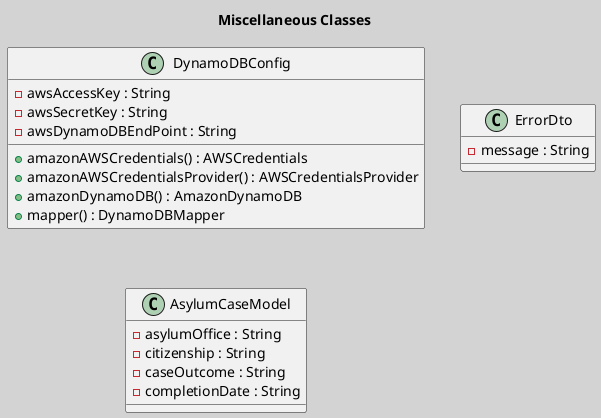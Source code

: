 @startuml
title Miscellaneous Classes
skinparam backgroundcolor lightgrey

'Config for DynamoDB
class DynamoDBConfig {
    - awsAccessKey : String
    - awsSecretKey : String
    - awsDynamoDBEndPoint : String
    + amazonAWSCredentials() : AWSCredentials
    + amazonAWSCredentialsProvider() : AWSCredentialsProvider
    + amazonDynamoDB() : AmazonDynamoDB
    + mapper() : DynamoDBMapper
}

class ErrorDto {
    - message : String
}

class AsylumCaseModel {
    - asylumOffice : String
    - citizenship : String
    - caseOutcome : String
    - completionDate : String
}
@enduml